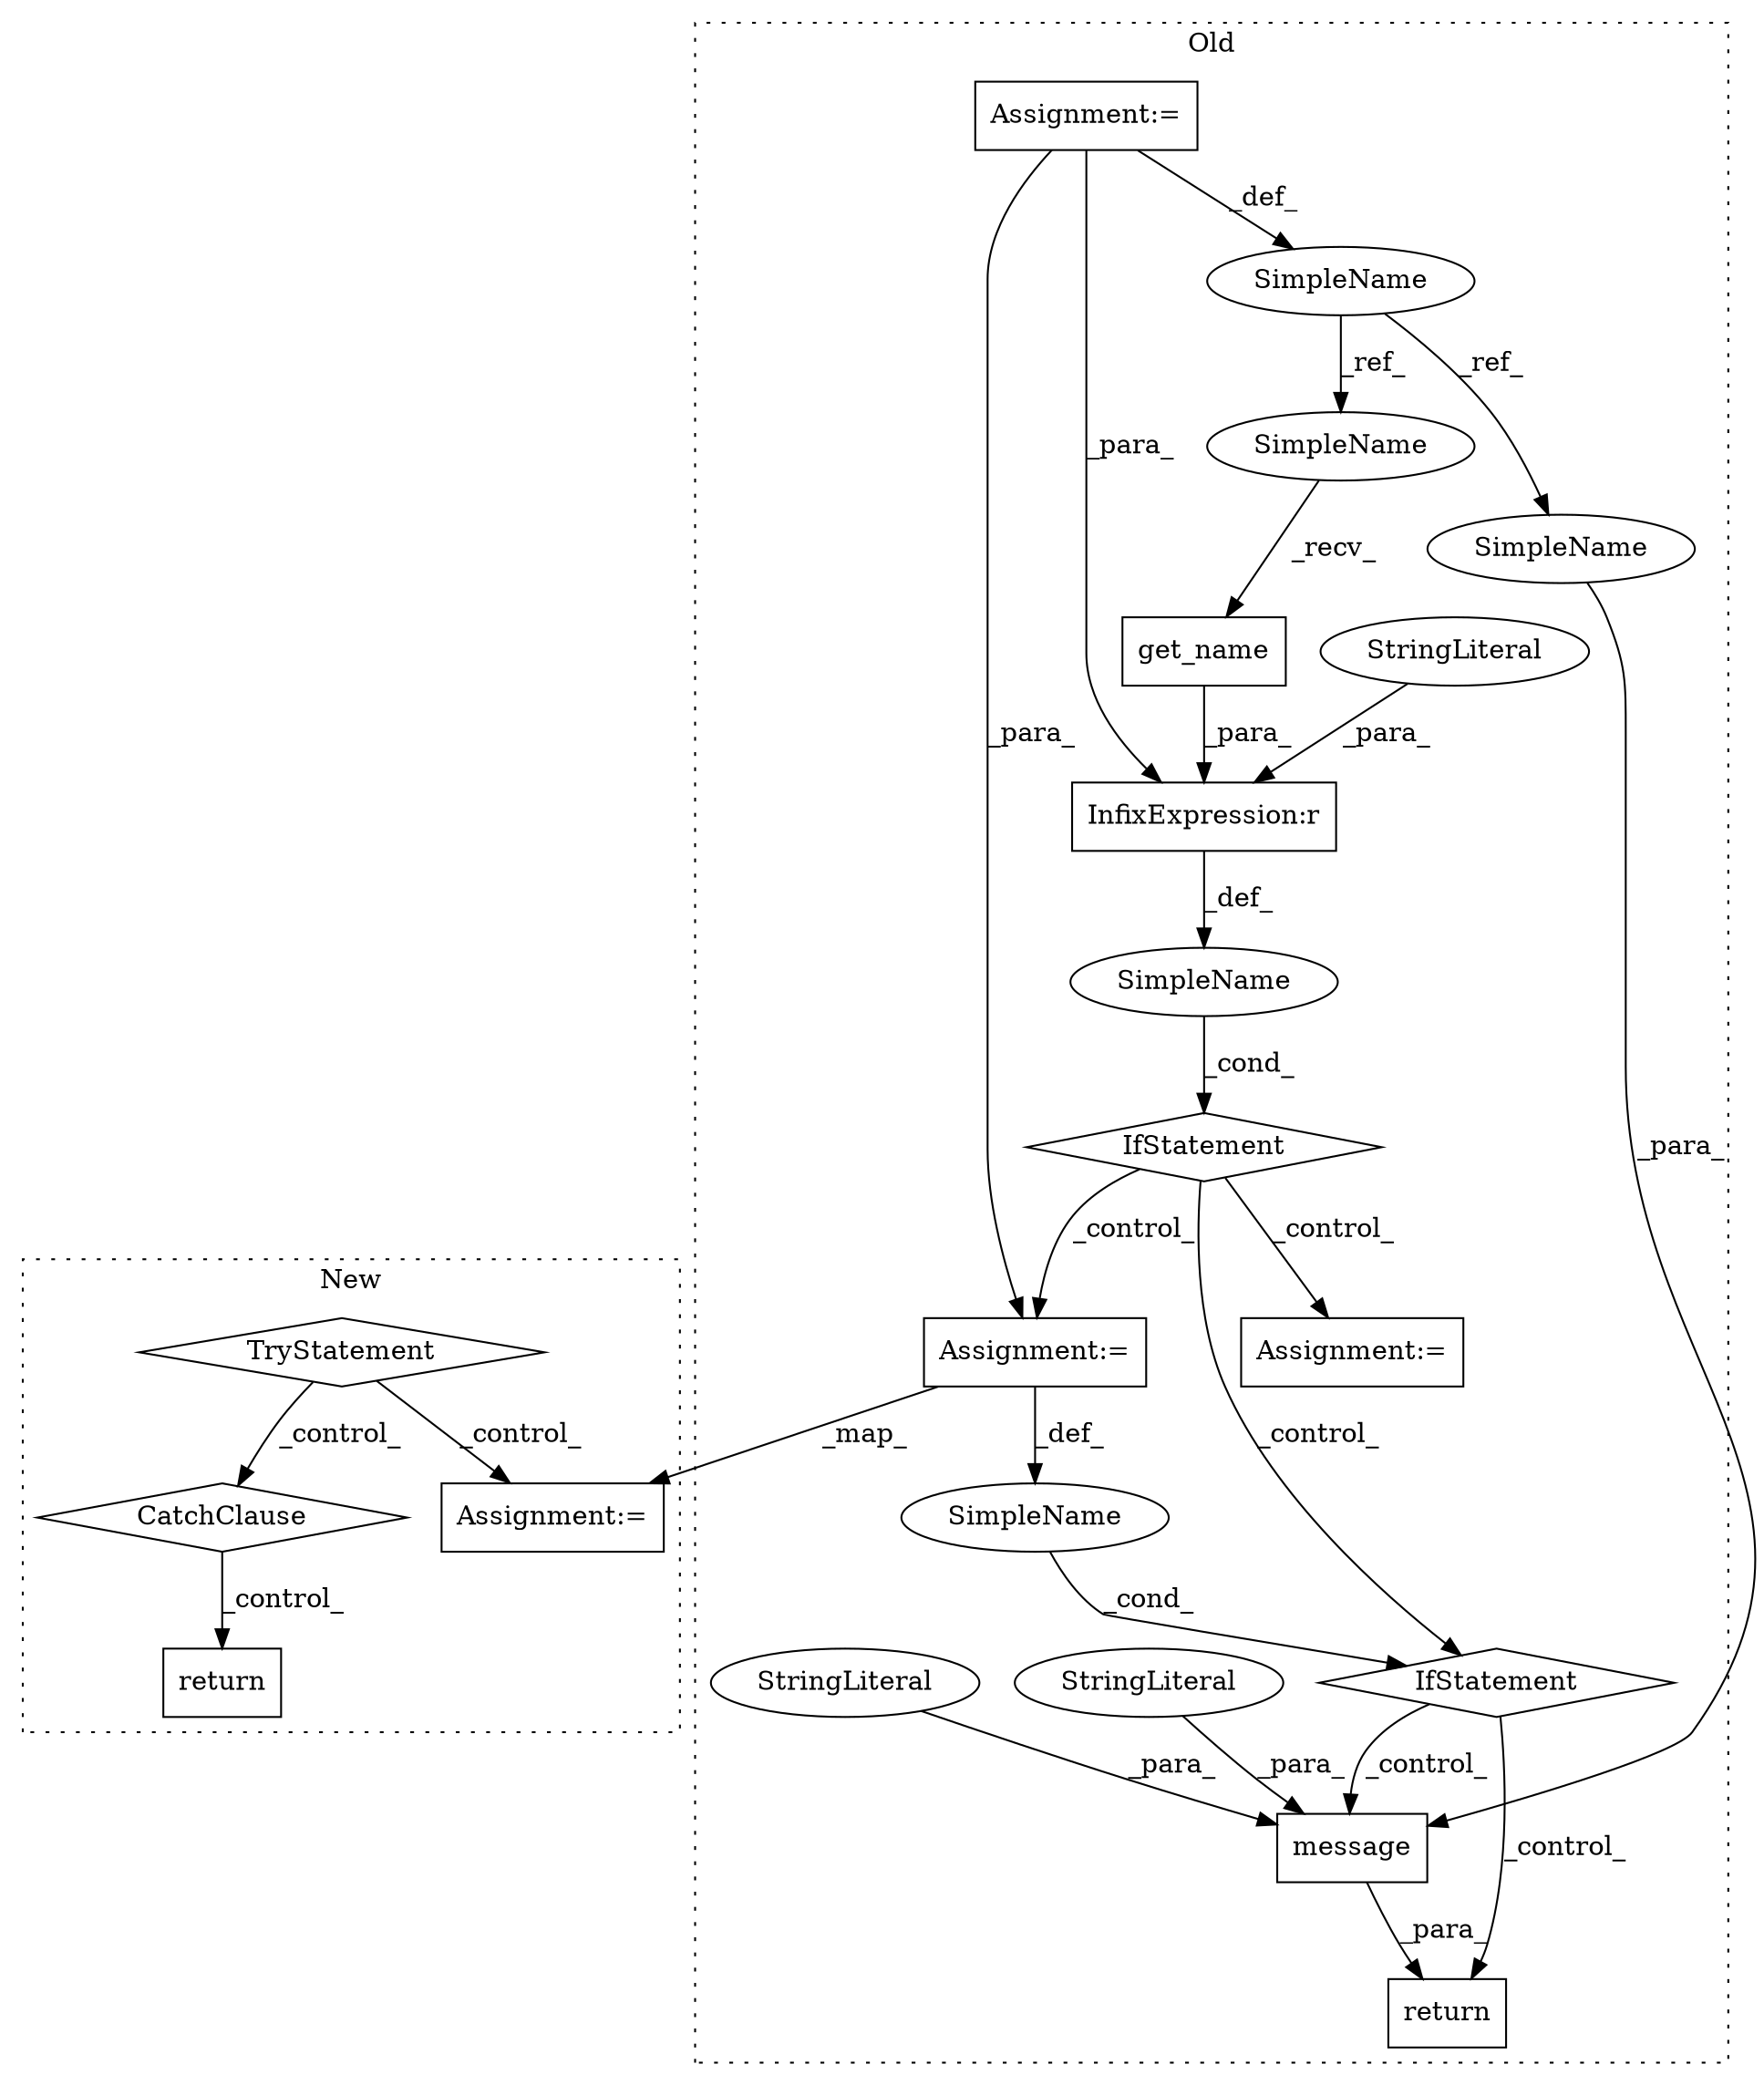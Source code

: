 digraph G {
subgraph cluster0 {
1 [label="get_name" a="32" s="6906" l="10" shape="box"];
3 [label="InfixExpression:r" a="27" s="6916" l="4" shape="box"];
5 [label="IfStatement" a="25" s="7059,7072" l="4,2" shape="diamond"];
6 [label="SimpleName" a="42" s="" l="" shape="ellipse"];
7 [label="return" a="41" s="7084" l="7" shape="box"];
8 [label="SimpleName" a="42" s="" l="" shape="ellipse"];
9 [label="message" a="32" s="7102,7132" l="8,1" shape="box"];
10 [label="SimpleName" a="42" s="6851" l="9" shape="ellipse"];
11 [label="Assignment:=" a="7" s="6851" l="9" shape="box"];
12 [label="StringLiteral" a="45" s="6920" l="25" shape="ellipse"];
13 [label="StringLiteral" a="45" s="7114" l="8" shape="ellipse"];
14 [label="StringLiteral" a="45" s="7110" l="3" shape="ellipse"];
16 [label="Assignment:=" a="7" s="7014" l="1" shape="box"];
18 [label="IfStatement" a="25" s="6892,6945" l="4,2" shape="diamond"];
19 [label="Assignment:=" a="7" s="6986" l="1" shape="box"];
20 [label="SimpleName" a="42" s="7123" l="9" shape="ellipse"];
21 [label="SimpleName" a="42" s="6896" l="9" shape="ellipse"];
label = "Old";
style="dotted";
}
subgraph cluster1 {
2 [label="CatchClause" a="12" s="6921,6963" l="11,2" shape="diamond"];
4 [label="TryStatement" a="54" s="6863" l="4" shape="diamond"];
15 [label="return" a="41" s="6973" l="7" shape="box"];
17 [label="Assignment:=" a="7" s="6876" l="1" shape="box"];
label = "New";
style="dotted";
}
1 -> 3 [label="_para_"];
2 -> 15 [label="_control_"];
3 -> 6 [label="_def_"];
4 -> 17 [label="_control_"];
4 -> 2 [label="_control_"];
5 -> 7 [label="_control_"];
5 -> 9 [label="_control_"];
6 -> 18 [label="_cond_"];
8 -> 5 [label="_cond_"];
9 -> 7 [label="_para_"];
10 -> 21 [label="_ref_"];
10 -> 20 [label="_ref_"];
11 -> 16 [label="_para_"];
11 -> 3 [label="_para_"];
11 -> 10 [label="_def_"];
12 -> 3 [label="_para_"];
13 -> 9 [label="_para_"];
14 -> 9 [label="_para_"];
16 -> 8 [label="_def_"];
16 -> 17 [label="_map_"];
18 -> 16 [label="_control_"];
18 -> 5 [label="_control_"];
18 -> 19 [label="_control_"];
20 -> 9 [label="_para_"];
21 -> 1 [label="_recv_"];
}